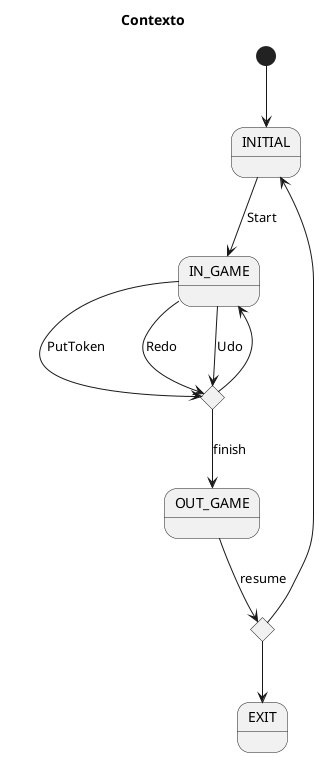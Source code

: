 @startuml
title Contexto
state INITIAL
state IN_GAME
state OUT_GAME
state is_finish <<choice>>
state is_resume <<choice>>

[*] -down-> INITIAL
INITIAL --> IN_GAME : Start
IN_GAME --> is_finish : PutToken
IN_GAME --> is_finish : Redo
IN_GAME --> is_finish : Udo
is_finish --> IN_GAME

is_finish --> OUT_GAME : finish
OUT_GAME --> is_resume: resume
is_resume --> INITIAL
is_resume --> EXIT

@enduml